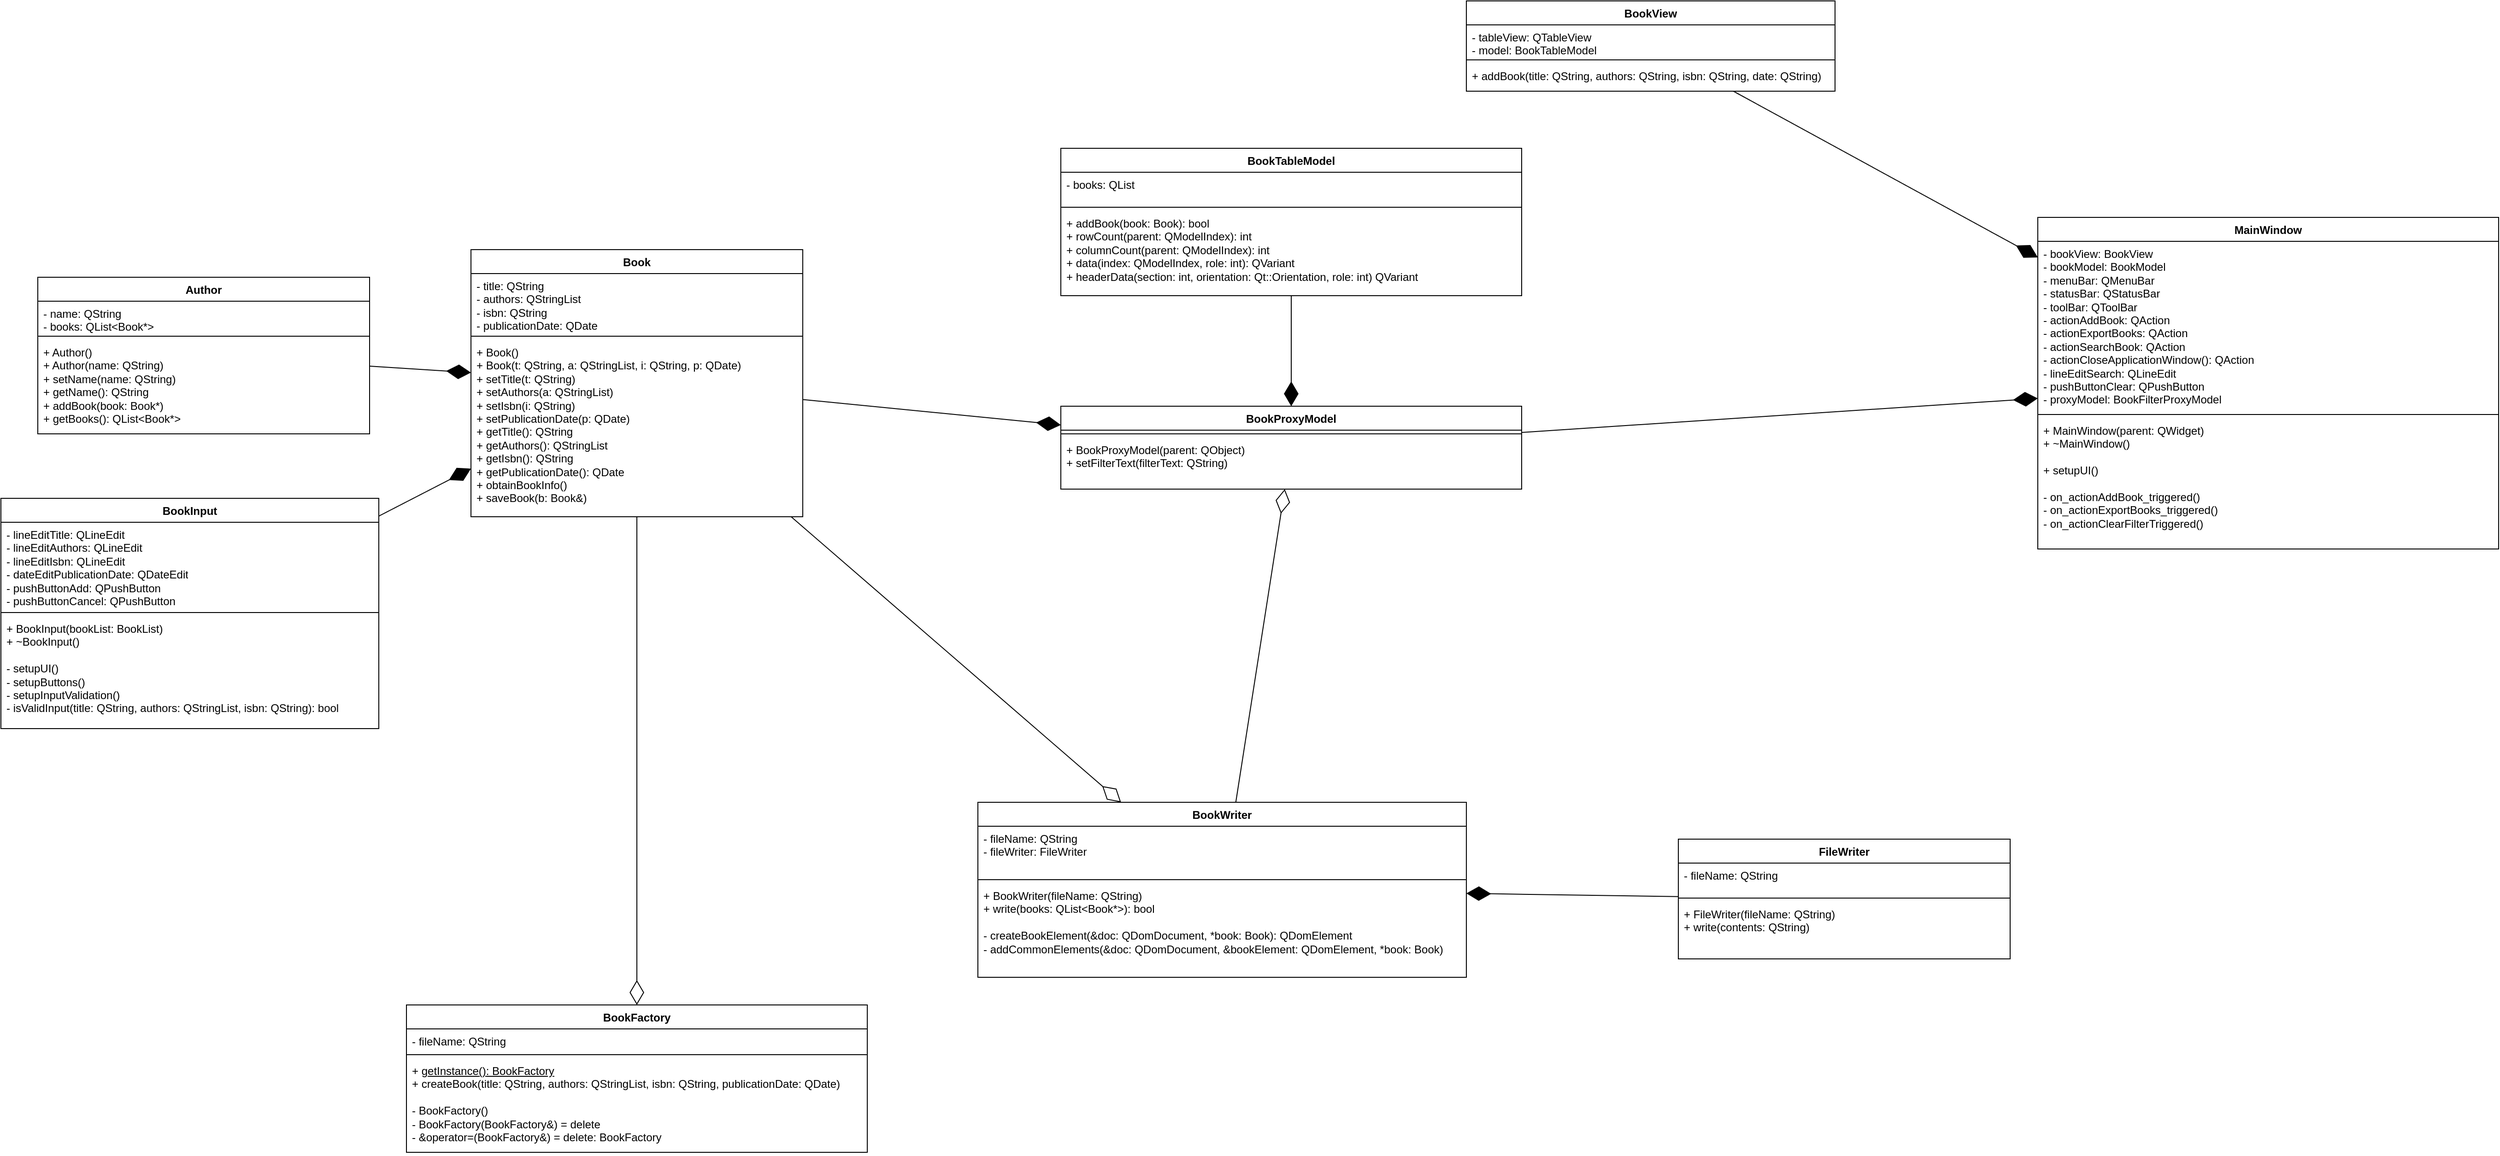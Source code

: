 <mxfile version="24.6.4" type="device">
  <diagram id="6iuWq0UelAJ61aAoiBDy" name="Library Managament System">
    <mxGraphModel dx="3660" dy="2448" grid="1" gridSize="10" guides="1" tooltips="1" connect="1" arrows="1" fold="1" page="0" pageScale="1" pageWidth="827" pageHeight="1169" math="0" shadow="0">
      <root>
        <mxCell id="0" />
        <mxCell id="1" parent="0" />
        <mxCell id="gvHln3FCuM-_E14BoruI-1" value="Book&lt;div&gt;&lt;br&gt;&lt;/div&gt;" style="swimlane;fontStyle=1;align=center;verticalAlign=top;childLayout=stackLayout;horizontal=1;startSize=26;horizontalStack=0;resizeParent=1;resizeParentMax=0;resizeLast=0;collapsible=1;marginBottom=0;whiteSpace=wrap;html=1;labelBackgroundColor=none;" parent="1" vertex="1">
          <mxGeometry x="-30" y="-340" width="360" height="290" as="geometry" />
        </mxCell>
        <mxCell id="gvHln3FCuM-_E14BoruI-2" value="- title: QString&lt;div&gt;- authors: QStringList&lt;/div&gt;&lt;div&gt;- isbn: QString&lt;/div&gt;&lt;div&gt;- publicationDate: QDate&lt;/div&gt;" style="text;strokeColor=none;fillColor=none;align=left;verticalAlign=top;spacingLeft=4;spacingRight=4;overflow=hidden;rotatable=0;points=[[0,0.5],[1,0.5]];portConstraint=eastwest;whiteSpace=wrap;html=1;labelBackgroundColor=none;" parent="gvHln3FCuM-_E14BoruI-1" vertex="1">
          <mxGeometry y="26" width="360" height="64" as="geometry" />
        </mxCell>
        <mxCell id="gvHln3FCuM-_E14BoruI-3" value="" style="line;strokeWidth=1;fillColor=none;align=left;verticalAlign=middle;spacingTop=-1;spacingLeft=3;spacingRight=3;rotatable=0;labelPosition=right;points=[];portConstraint=eastwest;labelBackgroundColor=none;" parent="gvHln3FCuM-_E14BoruI-1" vertex="1">
          <mxGeometry y="90" width="360" height="8" as="geometry" />
        </mxCell>
        <mxCell id="gvHln3FCuM-_E14BoruI-4" value="+ Book()&lt;div&gt;+ Book(t: QString, a: QStringList, i: QString, p: QDate)&lt;/div&gt;&lt;div&gt;+ setTitle(t: QString)&lt;/div&gt;&lt;div&gt;+ setAuthors(a: QStringList)&lt;/div&gt;&lt;div&gt;+ setIsbn(i: QString)&lt;/div&gt;&lt;div&gt;+ setPublicationDate(p: QDate)&lt;/div&gt;&lt;div&gt;+ getTitle(): QString&lt;/div&gt;&lt;div&gt;+ getAuthors(): QStringList&lt;/div&gt;&lt;div&gt;+ getIsbn(): QString&lt;/div&gt;&lt;div&gt;+ getPublicationDate(): QDate&lt;/div&gt;&lt;div&gt;+ obtainBookInfo()&lt;/div&gt;&lt;div&gt;+ saveBook(b: Book&amp;amp;)&lt;/div&gt;" style="text;strokeColor=none;fillColor=none;align=left;verticalAlign=top;spacingLeft=4;spacingRight=4;overflow=hidden;rotatable=0;points=[[0,0.5],[1,0.5]];portConstraint=eastwest;whiteSpace=wrap;html=1;labelBackgroundColor=none;" parent="gvHln3FCuM-_E14BoruI-1" vertex="1">
          <mxGeometry y="98" width="360" height="192" as="geometry" />
        </mxCell>
        <mxCell id="gvHln3FCuM-_E14BoruI-26" value="&lt;div&gt;Author&lt;/div&gt;" style="swimlane;fontStyle=1;align=center;verticalAlign=top;childLayout=stackLayout;horizontal=1;startSize=26;horizontalStack=0;resizeParent=1;resizeParentMax=0;resizeLast=0;collapsible=1;marginBottom=0;whiteSpace=wrap;html=1;labelBackgroundColor=none;" parent="1" vertex="1">
          <mxGeometry x="-500" y="-310" width="360" height="170" as="geometry" />
        </mxCell>
        <mxCell id="gvHln3FCuM-_E14BoruI-27" value="- name: QString&lt;div&gt;- books: QList&amp;lt;Book*&amp;gt;&lt;/div&gt;" style="text;strokeColor=none;fillColor=none;align=left;verticalAlign=top;spacingLeft=4;spacingRight=4;overflow=hidden;rotatable=0;points=[[0,0.5],[1,0.5]];portConstraint=eastwest;whiteSpace=wrap;html=1;labelBackgroundColor=none;" parent="gvHln3FCuM-_E14BoruI-26" vertex="1">
          <mxGeometry y="26" width="360" height="34" as="geometry" />
        </mxCell>
        <mxCell id="gvHln3FCuM-_E14BoruI-28" value="" style="line;strokeWidth=1;fillColor=none;align=left;verticalAlign=middle;spacingTop=-1;spacingLeft=3;spacingRight=3;rotatable=0;labelPosition=right;points=[];portConstraint=eastwest;labelBackgroundColor=none;" parent="gvHln3FCuM-_E14BoruI-26" vertex="1">
          <mxGeometry y="60" width="360" height="8" as="geometry" />
        </mxCell>
        <mxCell id="gvHln3FCuM-_E14BoruI-29" value="+ Author()&lt;div&gt;+ Author(name: QString)&lt;/div&gt;&lt;div&gt;+ setName(name: QString)&lt;/div&gt;&lt;div&gt;+ getName(): QString&lt;/div&gt;&lt;div&gt;+ addBook(book: Book*)&lt;/div&gt;&lt;div&gt;+ getBooks(): QList&amp;lt;Book*&amp;gt;&lt;/div&gt;" style="text;strokeColor=none;fillColor=none;align=left;verticalAlign=top;spacingLeft=4;spacingRight=4;overflow=hidden;rotatable=0;points=[[0,0.5],[1,0.5]];portConstraint=eastwest;whiteSpace=wrap;html=1;labelBackgroundColor=none;" parent="gvHln3FCuM-_E14BoruI-26" vertex="1">
          <mxGeometry y="68" width="360" height="102" as="geometry" />
        </mxCell>
        <mxCell id="gvHln3FCuM-_E14BoruI-30" value="" style="endArrow=diamondThin;endFill=1;endSize=24;html=1;rounded=0;" parent="1" source="gvHln3FCuM-_E14BoruI-26" target="gvHln3FCuM-_E14BoruI-1" edge="1">
          <mxGeometry width="160" relative="1" as="geometry">
            <mxPoint x="-490" y="434.96" as="sourcePoint" />
            <mxPoint x="116.08" y="70.0" as="targetPoint" />
          </mxGeometry>
        </mxCell>
        <mxCell id="gvHln3FCuM-_E14BoruI-32" value="" style="endArrow=diamondThin;endFill=1;endSize=24;html=1;rounded=0;" parent="1" source="gvHln3FCuM-_E14BoruI-65" target="gvHln3FCuM-_E14BoruI-1" edge="1">
          <mxGeometry width="160" relative="1" as="geometry">
            <mxPoint x="-130" y="228.962" as="sourcePoint" />
            <mxPoint x="490" y="540" as="targetPoint" />
          </mxGeometry>
        </mxCell>
        <mxCell id="gvHln3FCuM-_E14BoruI-35" value="" style="endArrow=diamondThin;endFill=1;endSize=24;html=1;rounded=0;" parent="1" source="gvHln3FCuM-_E14BoruI-61" target="gvHln3FCuM-_E14BoruI-51" edge="1">
          <mxGeometry width="160" relative="1" as="geometry">
            <mxPoint x="1510" y="135.609" as="sourcePoint" />
            <mxPoint x="1340" y="139.796" as="targetPoint" />
          </mxGeometry>
        </mxCell>
        <mxCell id="gvHln3FCuM-_E14BoruI-51" value="&lt;div&gt;BookWriter&lt;/div&gt;" style="swimlane;fontStyle=1;align=center;verticalAlign=top;childLayout=stackLayout;horizontal=1;startSize=26;horizontalStack=0;resizeParent=1;resizeParentMax=0;resizeLast=0;collapsible=1;marginBottom=0;whiteSpace=wrap;html=1;labelBackgroundColor=none;" parent="1" vertex="1">
          <mxGeometry x="520" y="260" width="530" height="190" as="geometry" />
        </mxCell>
        <mxCell id="gvHln3FCuM-_E14BoruI-52" value="- fileName: QString&lt;div&gt;- fileWriter: FileWriter&lt;/div&gt;" style="text;strokeColor=none;fillColor=none;align=left;verticalAlign=top;spacingLeft=4;spacingRight=4;overflow=hidden;rotatable=0;points=[[0,0.5],[1,0.5]];portConstraint=eastwest;whiteSpace=wrap;html=1;labelBackgroundColor=none;" parent="gvHln3FCuM-_E14BoruI-51" vertex="1">
          <mxGeometry y="26" width="530" height="54" as="geometry" />
        </mxCell>
        <mxCell id="gvHln3FCuM-_E14BoruI-53" value="" style="line;strokeWidth=1;fillColor=none;align=left;verticalAlign=middle;spacingTop=-1;spacingLeft=3;spacingRight=3;rotatable=0;labelPosition=right;points=[];portConstraint=eastwest;labelBackgroundColor=none;" parent="gvHln3FCuM-_E14BoruI-51" vertex="1">
          <mxGeometry y="80" width="530" height="8" as="geometry" />
        </mxCell>
        <mxCell id="gvHln3FCuM-_E14BoruI-54" value="+ BookWriter(fileName: QString)&lt;div&gt;+ write(books: QList&amp;lt;Book*&amp;gt;): bool&lt;/div&gt;&lt;div&gt;&lt;br&gt;&lt;/div&gt;&lt;div&gt;- createBookElement(&amp;amp;doc: QDomDocument, *book: Book): QDomElement&lt;/div&gt;&lt;div&gt;- addCommonElements(&amp;amp;doc: QDomDocument, &amp;amp;bookElement: QDomElement, *book: Book)&lt;br&gt;&lt;div&gt;&lt;br&gt;&lt;/div&gt;&lt;/div&gt;" style="text;strokeColor=none;fillColor=none;align=left;verticalAlign=top;spacingLeft=4;spacingRight=4;overflow=hidden;rotatable=0;points=[[0,0.5],[1,0.5]];portConstraint=eastwest;whiteSpace=wrap;html=1;labelBackgroundColor=none;" parent="gvHln3FCuM-_E14BoruI-51" vertex="1">
          <mxGeometry y="88" width="530" height="102" as="geometry" />
        </mxCell>
        <mxCell id="gvHln3FCuM-_E14BoruI-60" value="" style="endArrow=diamondThin;endFill=1;endSize=24;html=1;rounded=0;" parent="1" source="gvHln3FCuM-_E14BoruI-1" target="gvHln3FCuM-_E14BoruI-74" edge="1">
          <mxGeometry width="160" relative="1" as="geometry">
            <mxPoint x="30" y="-260" as="sourcePoint" />
            <mxPoint x="540" y="81.4" as="targetPoint" />
          </mxGeometry>
        </mxCell>
        <mxCell id="gvHln3FCuM-_E14BoruI-61" value="&lt;div&gt;FileWriter&lt;/div&gt;" style="swimlane;fontStyle=1;align=center;verticalAlign=top;childLayout=stackLayout;horizontal=1;startSize=26;horizontalStack=0;resizeParent=1;resizeParentMax=0;resizeLast=0;collapsible=1;marginBottom=0;whiteSpace=wrap;html=1;labelBackgroundColor=none;" parent="1" vertex="1">
          <mxGeometry x="1280" y="300" width="360" height="130" as="geometry" />
        </mxCell>
        <mxCell id="gvHln3FCuM-_E14BoruI-62" value="- fileName: QString" style="text;strokeColor=none;fillColor=none;align=left;verticalAlign=top;spacingLeft=4;spacingRight=4;overflow=hidden;rotatable=0;points=[[0,0.5],[1,0.5]];portConstraint=eastwest;whiteSpace=wrap;html=1;labelBackgroundColor=none;" parent="gvHln3FCuM-_E14BoruI-61" vertex="1">
          <mxGeometry y="26" width="360" height="34" as="geometry" />
        </mxCell>
        <mxCell id="gvHln3FCuM-_E14BoruI-63" value="" style="line;strokeWidth=1;fillColor=none;align=left;verticalAlign=middle;spacingTop=-1;spacingLeft=3;spacingRight=3;rotatable=0;labelPosition=right;points=[];portConstraint=eastwest;labelBackgroundColor=none;" parent="gvHln3FCuM-_E14BoruI-61" vertex="1">
          <mxGeometry y="60" width="360" height="8" as="geometry" />
        </mxCell>
        <mxCell id="gvHln3FCuM-_E14BoruI-64" value="&lt;div&gt;+ FileWriter(fileName: QString)&lt;/div&gt;&lt;div&gt;+ write(contents: QString)&lt;/div&gt;" style="text;strokeColor=none;fillColor=none;align=left;verticalAlign=top;spacingLeft=4;spacingRight=4;overflow=hidden;rotatable=0;points=[[0,0.5],[1,0.5]];portConstraint=eastwest;whiteSpace=wrap;html=1;labelBackgroundColor=none;" parent="gvHln3FCuM-_E14BoruI-61" vertex="1">
          <mxGeometry y="68" width="360" height="62" as="geometry" />
        </mxCell>
        <mxCell id="gvHln3FCuM-_E14BoruI-65" value="&lt;div&gt;BookInput&lt;/div&gt;&lt;div&gt;&lt;br&gt;&lt;/div&gt;" style="swimlane;fontStyle=1;align=center;verticalAlign=top;childLayout=stackLayout;horizontal=1;startSize=26;horizontalStack=0;resizeParent=1;resizeParentMax=0;resizeLast=0;collapsible=1;marginBottom=0;whiteSpace=wrap;html=1;labelBackgroundColor=none;" parent="1" vertex="1">
          <mxGeometry x="-540" y="-70" width="410" height="250" as="geometry" />
        </mxCell>
        <mxCell id="gvHln3FCuM-_E14BoruI-66" value="- lineEditTitle: QLineEdit&lt;div&gt;- lineEditAuthors: QLineEdit&lt;/div&gt;&lt;div&gt;- lineEditIsbn: QLineEdit&lt;/div&gt;&lt;div&gt;- dateEditPublicationDate: QDateEdit&lt;/div&gt;&lt;div&gt;- pushButtonAdd: QPushButton&lt;/div&gt;&lt;div&gt;- pushButtonCancel: QPushButton&lt;/div&gt;" style="text;strokeColor=none;fillColor=none;align=left;verticalAlign=top;spacingLeft=4;spacingRight=4;overflow=hidden;rotatable=0;points=[[0,0.5],[1,0.5]];portConstraint=eastwest;whiteSpace=wrap;html=1;labelBackgroundColor=none;" parent="gvHln3FCuM-_E14BoruI-65" vertex="1">
          <mxGeometry y="26" width="410" height="94" as="geometry" />
        </mxCell>
        <mxCell id="gvHln3FCuM-_E14BoruI-67" value="" style="line;strokeWidth=1;fillColor=none;align=left;verticalAlign=middle;spacingTop=-1;spacingLeft=3;spacingRight=3;rotatable=0;labelPosition=right;points=[];portConstraint=eastwest;labelBackgroundColor=none;" parent="gvHln3FCuM-_E14BoruI-65" vertex="1">
          <mxGeometry y="120" width="410" height="8" as="geometry" />
        </mxCell>
        <mxCell id="gvHln3FCuM-_E14BoruI-68" value="&lt;div&gt;+ BookInput(bookList: BookList)&lt;/div&gt;&lt;div&gt;+ ~BookInput()&lt;/div&gt;&lt;div&gt;&lt;br&gt;&lt;/div&gt;&lt;div&gt;- setupUI()&lt;/div&gt;&lt;div&gt;- setupButtons()&lt;/div&gt;&lt;div&gt;- setupInputValidation()&lt;/div&gt;&lt;div&gt;- isValidInput(title: QString, authors: QStringList, isbn: QString): bool&lt;/div&gt;&lt;div&gt;&lt;br&gt;&lt;/div&gt;" style="text;strokeColor=none;fillColor=none;align=left;verticalAlign=top;spacingLeft=4;spacingRight=4;overflow=hidden;rotatable=0;points=[[0,0.5],[1,0.5]];portConstraint=eastwest;whiteSpace=wrap;html=1;labelBackgroundColor=none;" parent="gvHln3FCuM-_E14BoruI-65" vertex="1">
          <mxGeometry y="128" width="410" height="122" as="geometry" />
        </mxCell>
        <mxCell id="gvHln3FCuM-_E14BoruI-70" value="&lt;div&gt;BookFactory&lt;/div&gt;" style="swimlane;fontStyle=1;align=center;verticalAlign=top;childLayout=stackLayout;horizontal=1;startSize=26;horizontalStack=0;resizeParent=1;resizeParentMax=0;resizeLast=0;collapsible=1;marginBottom=0;whiteSpace=wrap;html=1;labelBackgroundColor=none;" parent="1" vertex="1">
          <mxGeometry x="-100" y="480" width="500" height="160" as="geometry" />
        </mxCell>
        <mxCell id="gvHln3FCuM-_E14BoruI-71" value="- fileName: QString" style="text;strokeColor=none;fillColor=none;align=left;verticalAlign=top;spacingLeft=4;spacingRight=4;overflow=hidden;rotatable=0;points=[[0,0.5],[1,0.5]];portConstraint=eastwest;whiteSpace=wrap;html=1;labelBackgroundColor=none;" parent="gvHln3FCuM-_E14BoruI-70" vertex="1">
          <mxGeometry y="26" width="500" height="24" as="geometry" />
        </mxCell>
        <mxCell id="gvHln3FCuM-_E14BoruI-72" value="" style="line;strokeWidth=1;fillColor=none;align=left;verticalAlign=middle;spacingTop=-1;spacingLeft=3;spacingRight=3;rotatable=0;labelPosition=right;points=[];portConstraint=eastwest;labelBackgroundColor=none;" parent="gvHln3FCuM-_E14BoruI-70" vertex="1">
          <mxGeometry y="50" width="500" height="8" as="geometry" />
        </mxCell>
        <mxCell id="gvHln3FCuM-_E14BoruI-73" value="&lt;div&gt;+ &lt;u&gt;getInstance(): BookFactory&lt;/u&gt;&lt;/div&gt;+ createBook(title: QString, authors: QStringList, isbn: QString, publicationDate: QDate)&lt;div&gt;&lt;br&gt;&lt;/div&gt;&lt;div&gt;- BookFactory()&lt;/div&gt;&lt;div&gt;- BookFactory(BookFactory&amp;amp;) = delete&lt;/div&gt;&lt;div&gt;- &amp;amp;operator=(BookFactory&amp;amp;) = delete: BookFactory&lt;/div&gt;&lt;div&gt;&lt;br&gt;&lt;/div&gt;" style="text;strokeColor=none;fillColor=none;align=left;verticalAlign=top;spacingLeft=4;spacingRight=4;overflow=hidden;rotatable=0;points=[[0,0.5],[1,0.5]];portConstraint=eastwest;whiteSpace=wrap;html=1;labelBackgroundColor=none;" parent="gvHln3FCuM-_E14BoruI-70" vertex="1">
          <mxGeometry y="58" width="500" height="102" as="geometry" />
        </mxCell>
        <mxCell id="gvHln3FCuM-_E14BoruI-74" value="&lt;div&gt;BookProxyModel&lt;/div&gt;" style="swimlane;fontStyle=1;align=center;verticalAlign=top;childLayout=stackLayout;horizontal=1;startSize=26;horizontalStack=0;resizeParent=1;resizeParentMax=0;resizeLast=0;collapsible=1;marginBottom=0;whiteSpace=wrap;html=1;labelBackgroundColor=none;" parent="1" vertex="1">
          <mxGeometry x="610" y="-170" width="500" height="90" as="geometry" />
        </mxCell>
        <mxCell id="gvHln3FCuM-_E14BoruI-76" value="" style="line;strokeWidth=1;fillColor=none;align=left;verticalAlign=middle;spacingTop=-1;spacingLeft=3;spacingRight=3;rotatable=0;labelPosition=right;points=[];portConstraint=eastwest;labelBackgroundColor=none;" parent="gvHln3FCuM-_E14BoruI-74" vertex="1">
          <mxGeometry y="26" width="500" height="8" as="geometry" />
        </mxCell>
        <mxCell id="gvHln3FCuM-_E14BoruI-77" value="+ BookProxyModel(parent: QObject)&lt;div&gt;+ setFilterText(filterText: QString)&lt;/div&gt;" style="text;strokeColor=none;fillColor=none;align=left;verticalAlign=top;spacingLeft=4;spacingRight=4;overflow=hidden;rotatable=0;points=[[0,0.5],[1,0.5]];portConstraint=eastwest;whiteSpace=wrap;html=1;labelBackgroundColor=none;" parent="gvHln3FCuM-_E14BoruI-74" vertex="1">
          <mxGeometry y="34" width="500" height="56" as="geometry" />
        </mxCell>
        <mxCell id="gvHln3FCuM-_E14BoruI-78" value="&lt;div&gt;BookView&lt;/div&gt;" style="swimlane;fontStyle=1;align=center;verticalAlign=top;childLayout=stackLayout;horizontal=1;startSize=26;horizontalStack=0;resizeParent=1;resizeParentMax=0;resizeLast=0;collapsible=1;marginBottom=0;whiteSpace=wrap;html=1;labelBackgroundColor=none;" parent="1" vertex="1">
          <mxGeometry x="1050" y="-610" width="400" height="98" as="geometry" />
        </mxCell>
        <mxCell id="gvHln3FCuM-_E14BoruI-79" value="- tableView: QTableView&lt;div&gt;- model: BookTableModel&lt;/div&gt;" style="text;strokeColor=none;fillColor=none;align=left;verticalAlign=top;spacingLeft=4;spacingRight=4;overflow=hidden;rotatable=0;points=[[0,0.5],[1,0.5]];portConstraint=eastwest;whiteSpace=wrap;html=1;labelBackgroundColor=none;" parent="gvHln3FCuM-_E14BoruI-78" vertex="1">
          <mxGeometry y="26" width="400" height="34" as="geometry" />
        </mxCell>
        <mxCell id="gvHln3FCuM-_E14BoruI-80" value="" style="line;strokeWidth=1;fillColor=none;align=left;verticalAlign=middle;spacingTop=-1;spacingLeft=3;spacingRight=3;rotatable=0;labelPosition=right;points=[];portConstraint=eastwest;labelBackgroundColor=none;" parent="gvHln3FCuM-_E14BoruI-78" vertex="1">
          <mxGeometry y="60" width="400" height="8" as="geometry" />
        </mxCell>
        <mxCell id="gvHln3FCuM-_E14BoruI-81" value="&lt;div&gt;+ addBook(title: QString, authors: QString, isbn: QString, date: QString)&lt;/div&gt;" style="text;strokeColor=none;fillColor=none;align=left;verticalAlign=top;spacingLeft=4;spacingRight=4;overflow=hidden;rotatable=0;points=[[0,0.5],[1,0.5]];portConstraint=eastwest;whiteSpace=wrap;html=1;labelBackgroundColor=none;" parent="gvHln3FCuM-_E14BoruI-78" vertex="1">
          <mxGeometry y="68" width="400" height="30" as="geometry" />
        </mxCell>
        <mxCell id="we9DT2KBn4o6eFFRd77e-5" value="&lt;div&gt;MainWindow&lt;/div&gt;" style="swimlane;fontStyle=1;align=center;verticalAlign=top;childLayout=stackLayout;horizontal=1;startSize=26;horizontalStack=0;resizeParent=1;resizeParentMax=0;resizeLast=0;collapsible=1;marginBottom=0;whiteSpace=wrap;html=1;labelBackgroundColor=none;" vertex="1" parent="1">
          <mxGeometry x="1670" y="-375" width="500" height="360" as="geometry" />
        </mxCell>
        <mxCell id="we9DT2KBn4o6eFFRd77e-6" value="&lt;div&gt;- bookView: BookView&lt;/div&gt;&lt;div&gt;- bookModel: BookModel&lt;/div&gt;&lt;div&gt;- menuBar: QMenuBar&lt;/div&gt;&lt;div&gt;- statusBar: QStatusBar&lt;/div&gt;&lt;div&gt;- toolBar: QToolBar&lt;/div&gt;&lt;div&gt;- actionAddBook: QAction&lt;/div&gt;&lt;div&gt;- actionExportBooks: QAction&lt;/div&gt;&lt;div&gt;- actionSearchBook: QAction&lt;/div&gt;&lt;div&gt;- actionCloseApplicationWindow(): QAction&lt;/div&gt;&lt;div&gt;- lineEditSearch: QLineEdit&lt;/div&gt;&lt;div&gt;- pushButtonClear: QPushButton&lt;/div&gt;&lt;div&gt;- proxyModel: BookFilterProxyModel&lt;/div&gt;" style="text;strokeColor=none;fillColor=none;align=left;verticalAlign=top;spacingLeft=4;spacingRight=4;overflow=hidden;rotatable=0;points=[[0,0.5],[1,0.5]];portConstraint=eastwest;whiteSpace=wrap;html=1;labelBackgroundColor=none;" vertex="1" parent="we9DT2KBn4o6eFFRd77e-5">
          <mxGeometry y="26" width="500" height="184" as="geometry" />
        </mxCell>
        <mxCell id="we9DT2KBn4o6eFFRd77e-7" value="" style="line;strokeWidth=1;fillColor=none;align=left;verticalAlign=middle;spacingTop=-1;spacingLeft=3;spacingRight=3;rotatable=0;labelPosition=right;points=[];portConstraint=eastwest;labelBackgroundColor=none;" vertex="1" parent="we9DT2KBn4o6eFFRd77e-5">
          <mxGeometry y="210" width="500" height="8" as="geometry" />
        </mxCell>
        <mxCell id="we9DT2KBn4o6eFFRd77e-8" value="&lt;div&gt;&lt;div&gt;+ MainWindow(parent: QWidget)&lt;/div&gt;&lt;/div&gt;&lt;div&gt;+ ~MainWindow()&lt;/div&gt;&lt;div&gt;&lt;br&gt;&lt;/div&gt;&lt;div&gt;+ setupUI()&lt;div&gt;&lt;br&gt;&lt;/div&gt;&lt;/div&gt;&lt;div&gt;- on_actionAddBook_triggered()&lt;/div&gt;&lt;div&gt;- on_actionExportBooks_triggered()&lt;/div&gt;&lt;div&gt;- on_actionClearFilterTriggered()&lt;/div&gt;" style="text;strokeColor=none;fillColor=none;align=left;verticalAlign=top;spacingLeft=4;spacingRight=4;overflow=hidden;rotatable=0;points=[[0,0.5],[1,0.5]];portConstraint=eastwest;whiteSpace=wrap;html=1;labelBackgroundColor=none;" vertex="1" parent="we9DT2KBn4o6eFFRd77e-5">
          <mxGeometry y="218" width="500" height="142" as="geometry" />
        </mxCell>
        <mxCell id="we9DT2KBn4o6eFFRd77e-9" value="" style="endArrow=diamondThin;endFill=1;endSize=24;html=1;rounded=0;" edge="1" parent="1" source="gvHln3FCuM-_E14BoruI-74" target="we9DT2KBn4o6eFFRd77e-5">
          <mxGeometry width="160" relative="1" as="geometry">
            <mxPoint x="660" y="-470" as="sourcePoint" />
            <mxPoint x="820" y="-470" as="targetPoint" />
          </mxGeometry>
        </mxCell>
        <mxCell id="we9DT2KBn4o6eFFRd77e-10" value="" style="endArrow=diamondThin;endFill=1;endSize=24;html=1;rounded=0;" edge="1" parent="1" source="gvHln3FCuM-_E14BoruI-78" target="we9DT2KBn4o6eFFRd77e-5">
          <mxGeometry width="160" relative="1" as="geometry">
            <mxPoint x="1340" y="-680" as="sourcePoint" />
            <mxPoint x="1500" y="-680" as="targetPoint" />
          </mxGeometry>
        </mxCell>
        <mxCell id="we9DT2KBn4o6eFFRd77e-11" value="" style="endArrow=diamondThin;endFill=0;endSize=24;html=1;rounded=0;" edge="1" parent="1" source="gvHln3FCuM-_E14BoruI-51" target="gvHln3FCuM-_E14BoruI-74">
          <mxGeometry width="160" relative="1" as="geometry">
            <mxPoint x="780" y="490" as="sourcePoint" />
            <mxPoint x="940" y="490" as="targetPoint" />
          </mxGeometry>
        </mxCell>
        <mxCell id="we9DT2KBn4o6eFFRd77e-12" value="" style="endArrow=diamondThin;endFill=0;endSize=24;html=1;rounded=0;" edge="1" parent="1" source="gvHln3FCuM-_E14BoruI-1" target="gvHln3FCuM-_E14BoruI-51">
          <mxGeometry width="160" relative="1" as="geometry">
            <mxPoint x="520" y="-10" as="sourcePoint" />
            <mxPoint x="680" y="-10" as="targetPoint" />
          </mxGeometry>
        </mxCell>
        <mxCell id="we9DT2KBn4o6eFFRd77e-13" value="" style="endArrow=diamondThin;endFill=0;endSize=24;html=1;rounded=0;" edge="1" parent="1" source="gvHln3FCuM-_E14BoruI-1" target="gvHln3FCuM-_E14BoruI-70">
          <mxGeometry width="160" relative="1" as="geometry">
            <mxPoint x="140" y="140" as="sourcePoint" />
            <mxPoint x="300" y="140" as="targetPoint" />
          </mxGeometry>
        </mxCell>
        <mxCell id="we9DT2KBn4o6eFFRd77e-14" value="&lt;div&gt;BookTableModel&lt;/div&gt;" style="swimlane;fontStyle=1;align=center;verticalAlign=top;childLayout=stackLayout;horizontal=1;startSize=26;horizontalStack=0;resizeParent=1;resizeParentMax=0;resizeLast=0;collapsible=1;marginBottom=0;whiteSpace=wrap;html=1;labelBackgroundColor=none;" vertex="1" parent="1">
          <mxGeometry x="610" y="-450" width="500" height="160" as="geometry" />
        </mxCell>
        <mxCell id="we9DT2KBn4o6eFFRd77e-15" value="- books: QList" style="text;strokeColor=none;fillColor=none;align=left;verticalAlign=top;spacingLeft=4;spacingRight=4;overflow=hidden;rotatable=0;points=[[0,0.5],[1,0.5]];portConstraint=eastwest;whiteSpace=wrap;html=1;labelBackgroundColor=none;" vertex="1" parent="we9DT2KBn4o6eFFRd77e-14">
          <mxGeometry y="26" width="500" height="34" as="geometry" />
        </mxCell>
        <mxCell id="we9DT2KBn4o6eFFRd77e-16" value="" style="line;strokeWidth=1;fillColor=none;align=left;verticalAlign=middle;spacingTop=-1;spacingLeft=3;spacingRight=3;rotatable=0;labelPosition=right;points=[];portConstraint=eastwest;labelBackgroundColor=none;" vertex="1" parent="we9DT2KBn4o6eFFRd77e-14">
          <mxGeometry y="60" width="500" height="8" as="geometry" />
        </mxCell>
        <mxCell id="we9DT2KBn4o6eFFRd77e-17" value="+ addBook(book: Book): bool&lt;div&gt;+ rowCount(parent: QModelIndex): int&lt;/div&gt;&lt;div&gt;+ columnCount(parent: QModelIndex): int&lt;/div&gt;&lt;div&gt;+ data(index: QModelIndex, role: int): QVariant&lt;/div&gt;&lt;div&gt;+ headerData(section: int, orientation: Qt::Orientation, role: int) QVariant&lt;br&gt;&lt;div&gt;&lt;br&gt;&lt;/div&gt;&lt;/div&gt;" style="text;strokeColor=none;fillColor=none;align=left;verticalAlign=top;spacingLeft=4;spacingRight=4;overflow=hidden;rotatable=0;points=[[0,0.5],[1,0.5]];portConstraint=eastwest;whiteSpace=wrap;html=1;labelBackgroundColor=none;" vertex="1" parent="we9DT2KBn4o6eFFRd77e-14">
          <mxGeometry y="68" width="500" height="92" as="geometry" />
        </mxCell>
        <mxCell id="we9DT2KBn4o6eFFRd77e-18" value="" style="endArrow=diamondThin;endFill=1;endSize=24;html=1;rounded=0;" edge="1" parent="1" source="we9DT2KBn4o6eFFRd77e-14" target="gvHln3FCuM-_E14BoruI-74">
          <mxGeometry width="160" relative="1" as="geometry">
            <mxPoint x="380" y="-320" as="sourcePoint" />
            <mxPoint x="540" y="-320" as="targetPoint" />
          </mxGeometry>
        </mxCell>
      </root>
    </mxGraphModel>
  </diagram>
</mxfile>
